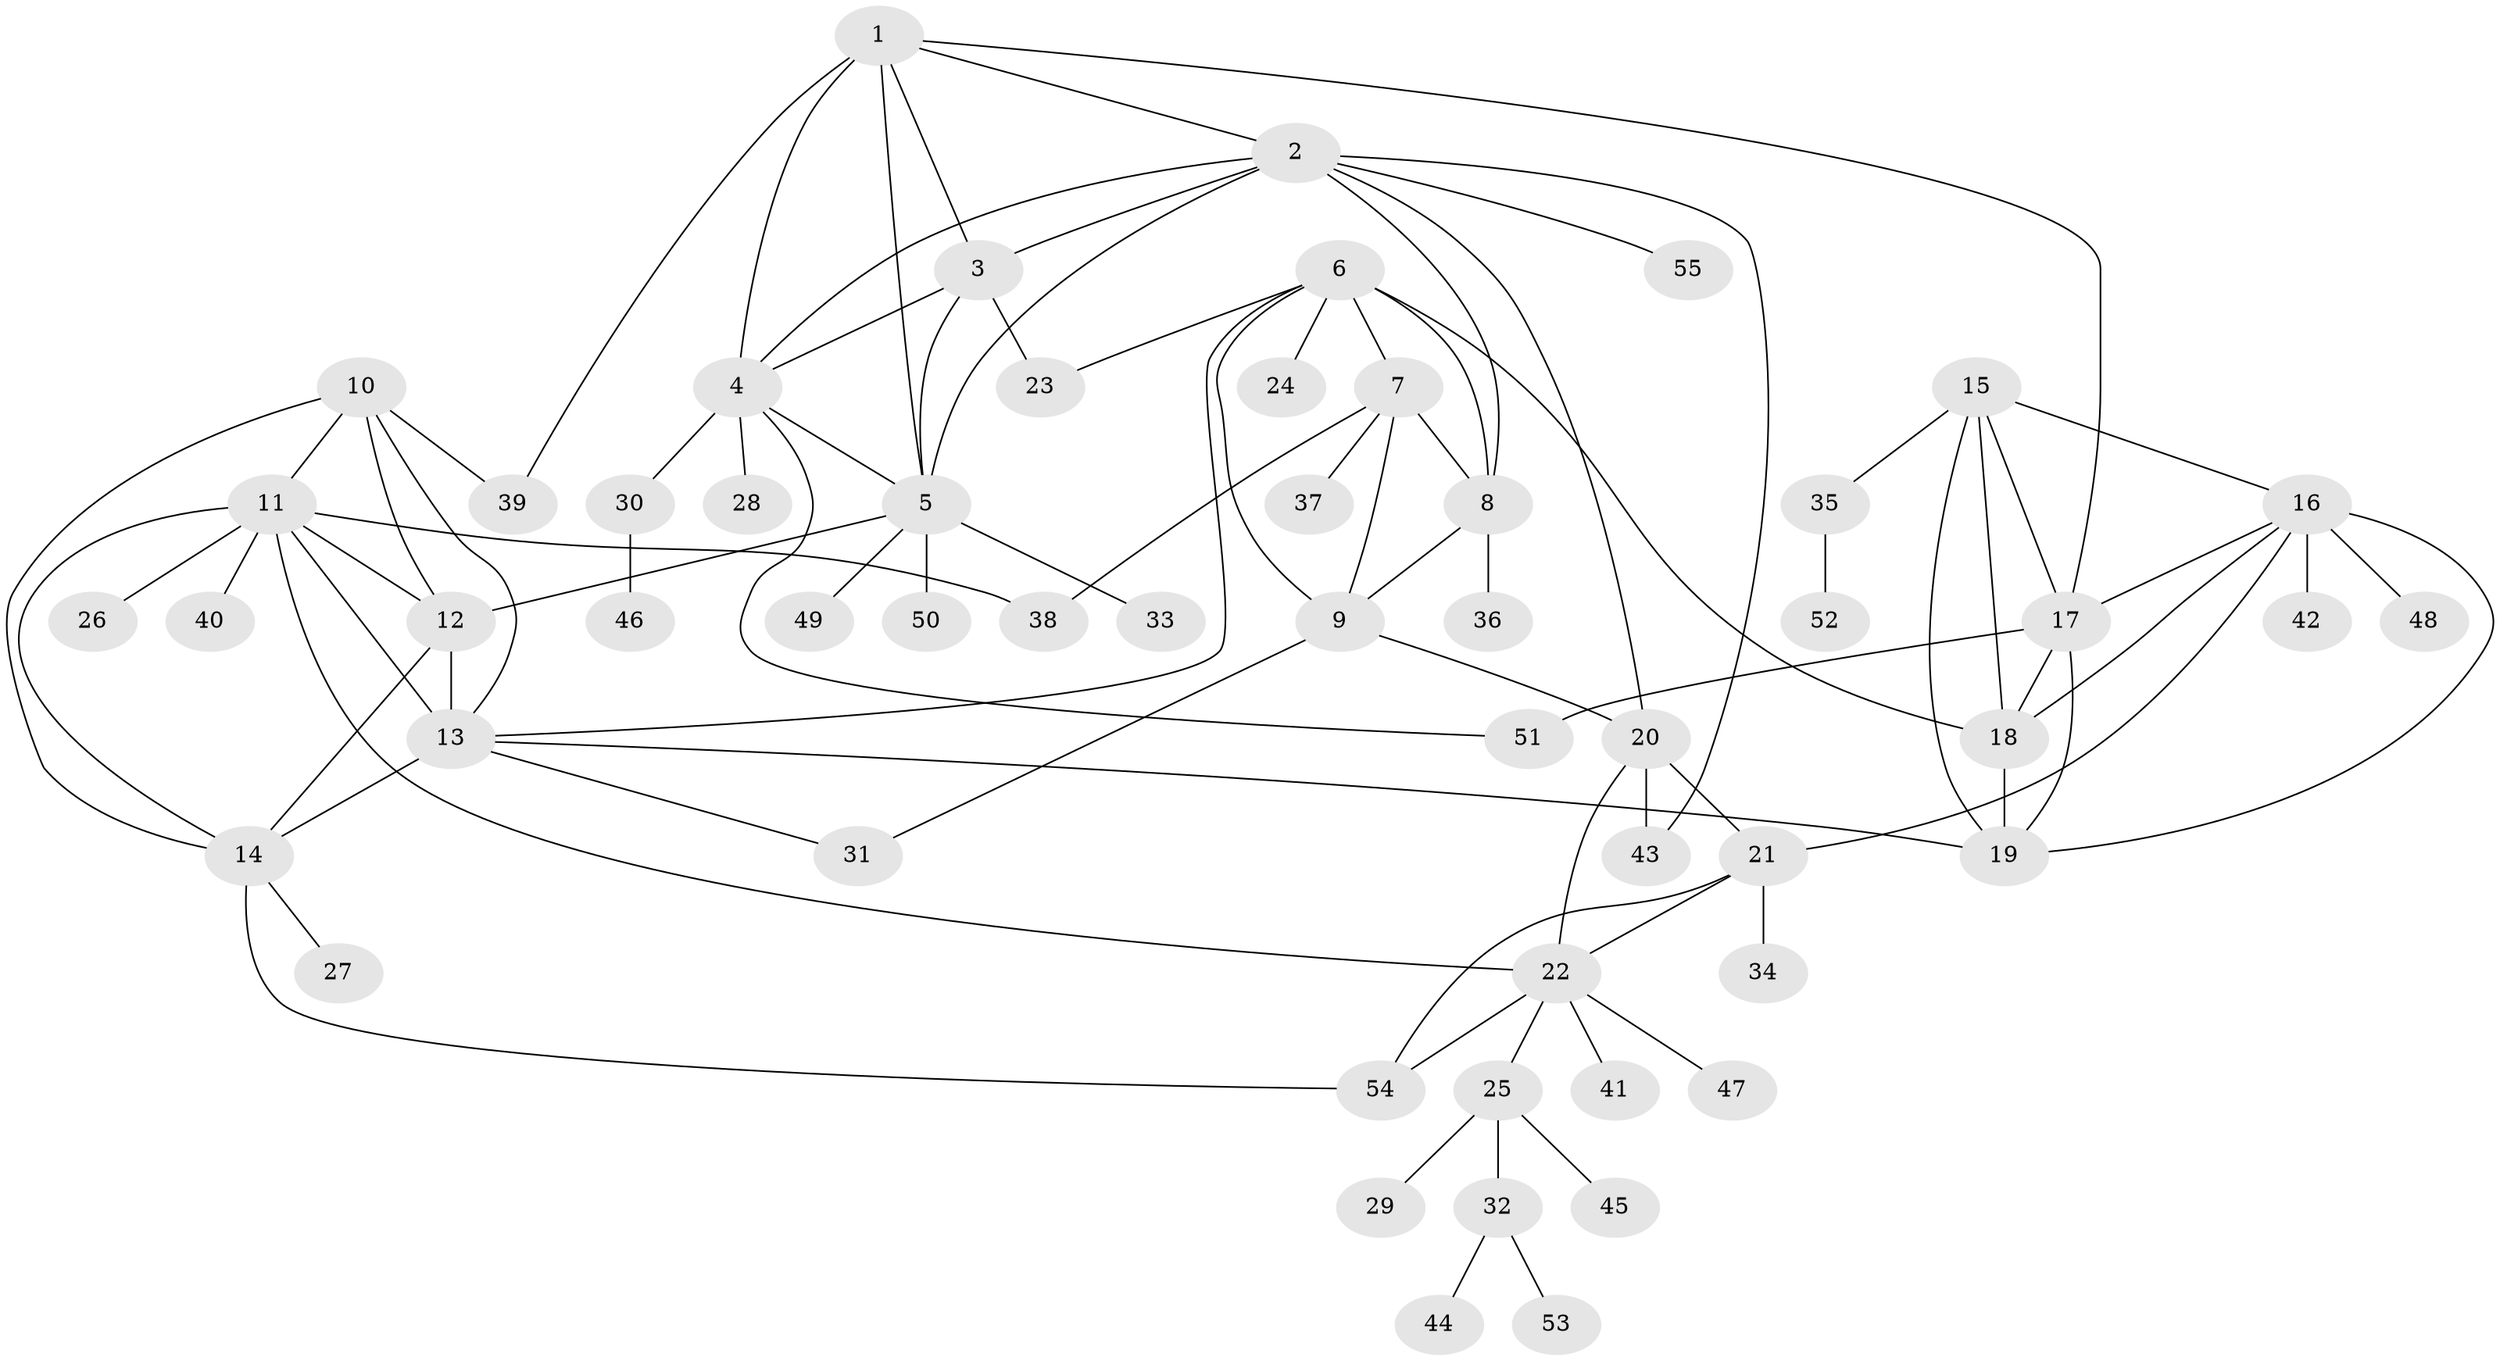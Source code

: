 // original degree distribution, {7: 0.01834862385321101, 9: 0.027522935779816515, 8: 0.05504587155963303, 12: 0.009174311926605505, 6: 0.045871559633027525, 5: 0.03669724770642202, 10: 0.03669724770642202, 4: 0.01834862385321101, 1: 0.5688073394495413, 2: 0.13761467889908258, 3: 0.045871559633027525}
// Generated by graph-tools (version 1.1) at 2025/37/03/09/25 02:37:36]
// undirected, 55 vertices, 90 edges
graph export_dot {
graph [start="1"]
  node [color=gray90,style=filled];
  1;
  2;
  3;
  4;
  5;
  6;
  7;
  8;
  9;
  10;
  11;
  12;
  13;
  14;
  15;
  16;
  17;
  18;
  19;
  20;
  21;
  22;
  23;
  24;
  25;
  26;
  27;
  28;
  29;
  30;
  31;
  32;
  33;
  34;
  35;
  36;
  37;
  38;
  39;
  40;
  41;
  42;
  43;
  44;
  45;
  46;
  47;
  48;
  49;
  50;
  51;
  52;
  53;
  54;
  55;
  1 -- 2 [weight=1.0];
  1 -- 3 [weight=1.0];
  1 -- 4 [weight=1.0];
  1 -- 5 [weight=1.0];
  1 -- 17 [weight=1.0];
  1 -- 39 [weight=1.0];
  2 -- 3 [weight=1.0];
  2 -- 4 [weight=1.0];
  2 -- 5 [weight=1.0];
  2 -- 8 [weight=1.0];
  2 -- 20 [weight=1.0];
  2 -- 43 [weight=1.0];
  2 -- 55 [weight=1.0];
  3 -- 4 [weight=1.0];
  3 -- 5 [weight=1.0];
  3 -- 23 [weight=2.0];
  4 -- 5 [weight=1.0];
  4 -- 28 [weight=1.0];
  4 -- 30 [weight=1.0];
  4 -- 51 [weight=1.0];
  5 -- 12 [weight=1.0];
  5 -- 33 [weight=4.0];
  5 -- 49 [weight=1.0];
  5 -- 50 [weight=1.0];
  6 -- 7 [weight=2.0];
  6 -- 8 [weight=2.0];
  6 -- 9 [weight=3.0];
  6 -- 13 [weight=1.0];
  6 -- 18 [weight=2.0];
  6 -- 23 [weight=1.0];
  6 -- 24 [weight=1.0];
  7 -- 8 [weight=1.0];
  7 -- 9 [weight=1.0];
  7 -- 37 [weight=1.0];
  7 -- 38 [weight=2.0];
  8 -- 9 [weight=1.0];
  8 -- 36 [weight=2.0];
  9 -- 20 [weight=1.0];
  9 -- 31 [weight=1.0];
  10 -- 11 [weight=1.0];
  10 -- 12 [weight=1.0];
  10 -- 13 [weight=1.0];
  10 -- 14 [weight=1.0];
  10 -- 39 [weight=1.0];
  11 -- 12 [weight=1.0];
  11 -- 13 [weight=1.0];
  11 -- 14 [weight=1.0];
  11 -- 22 [weight=1.0];
  11 -- 26 [weight=1.0];
  11 -- 38 [weight=1.0];
  11 -- 40 [weight=1.0];
  12 -- 13 [weight=1.0];
  12 -- 14 [weight=1.0];
  13 -- 14 [weight=3.0];
  13 -- 19 [weight=1.0];
  13 -- 31 [weight=1.0];
  14 -- 27 [weight=1.0];
  14 -- 54 [weight=1.0];
  15 -- 16 [weight=1.0];
  15 -- 17 [weight=1.0];
  15 -- 18 [weight=1.0];
  15 -- 19 [weight=1.0];
  15 -- 35 [weight=1.0];
  16 -- 17 [weight=1.0];
  16 -- 18 [weight=1.0];
  16 -- 19 [weight=1.0];
  16 -- 21 [weight=1.0];
  16 -- 42 [weight=1.0];
  16 -- 48 [weight=3.0];
  17 -- 18 [weight=1.0];
  17 -- 19 [weight=1.0];
  17 -- 51 [weight=2.0];
  18 -- 19 [weight=2.0];
  20 -- 21 [weight=3.0];
  20 -- 22 [weight=3.0];
  20 -- 43 [weight=5.0];
  21 -- 22 [weight=1.0];
  21 -- 34 [weight=2.0];
  21 -- 54 [weight=1.0];
  22 -- 25 [weight=1.0];
  22 -- 41 [weight=1.0];
  22 -- 47 [weight=1.0];
  22 -- 54 [weight=1.0];
  25 -- 29 [weight=1.0];
  25 -- 32 [weight=1.0];
  25 -- 45 [weight=1.0];
  30 -- 46 [weight=1.0];
  32 -- 44 [weight=1.0];
  32 -- 53 [weight=1.0];
  35 -- 52 [weight=1.0];
}
